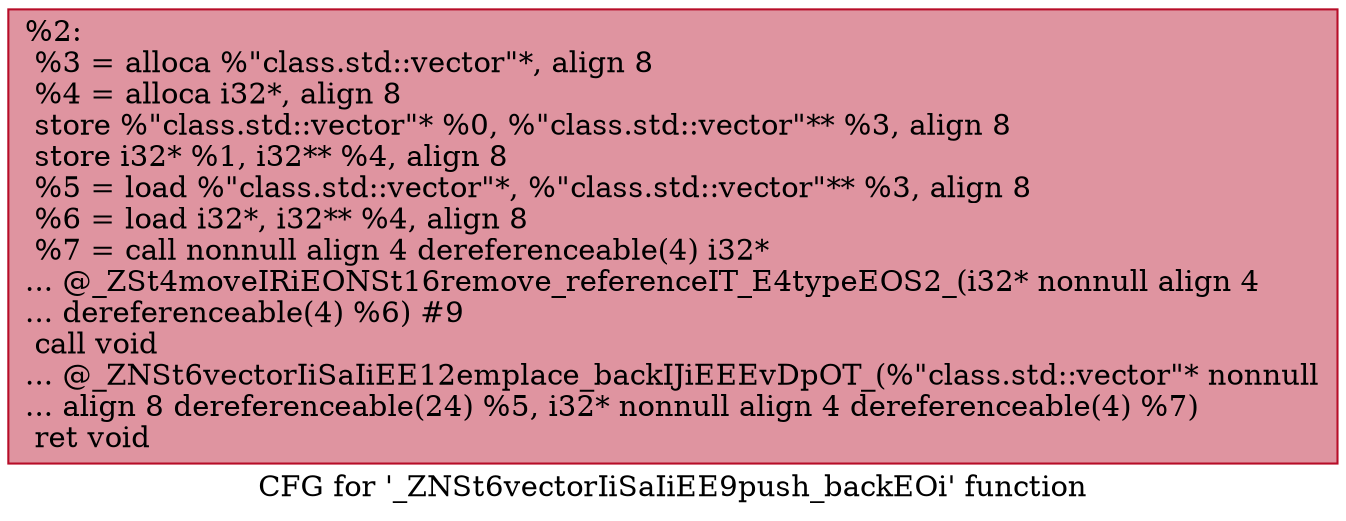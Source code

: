 digraph "CFG for '_ZNSt6vectorIiSaIiEE9push_backEOi' function" {
	label="CFG for '_ZNSt6vectorIiSaIiEE9push_backEOi' function";

	Node0x558b7dd14a50 [shape=record,color="#b70d28ff", style=filled, fillcolor="#b70d2870",label="{%2:\l  %3 = alloca %\"class.std::vector\"*, align 8\l  %4 = alloca i32*, align 8\l  store %\"class.std::vector\"* %0, %\"class.std::vector\"** %3, align 8\l  store i32* %1, i32** %4, align 8\l  %5 = load %\"class.std::vector\"*, %\"class.std::vector\"** %3, align 8\l  %6 = load i32*, i32** %4, align 8\l  %7 = call nonnull align 4 dereferenceable(4) i32*\l... @_ZSt4moveIRiEONSt16remove_referenceIT_E4typeEOS2_(i32* nonnull align 4\l... dereferenceable(4) %6) #9\l  call void\l... @_ZNSt6vectorIiSaIiEE12emplace_backIJiEEEvDpOT_(%\"class.std::vector\"* nonnull\l... align 8 dereferenceable(24) %5, i32* nonnull align 4 dereferenceable(4) %7)\l  ret void\l}"];
}
